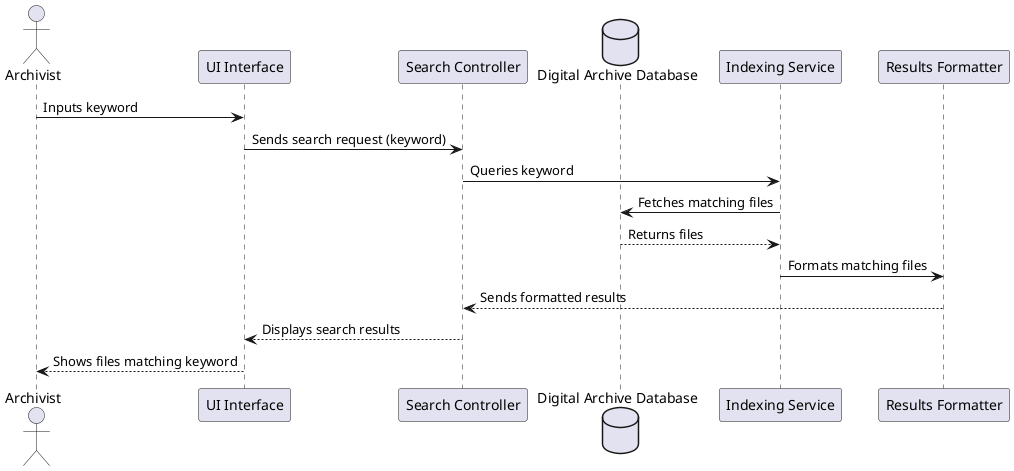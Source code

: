 @startuml
actor Archivist as archivist
participant "UI Interface" as UI
participant "Search Controller" as controller
database "Digital Archive Database" as DB
participant "Indexing Service" as indexer
participant "Results Formatter" as formatter

archivist -> UI : Inputs keyword
UI -> controller : Sends search request (keyword)
controller -> indexer : Queries keyword
indexer -> DB : Fetches matching files
DB --> indexer : Returns files
indexer -> formatter : Formats matching files
formatter --> controller : Sends formatted results
controller --> UI : Displays search results
UI --> archivist : Shows files matching keyword

@enduml